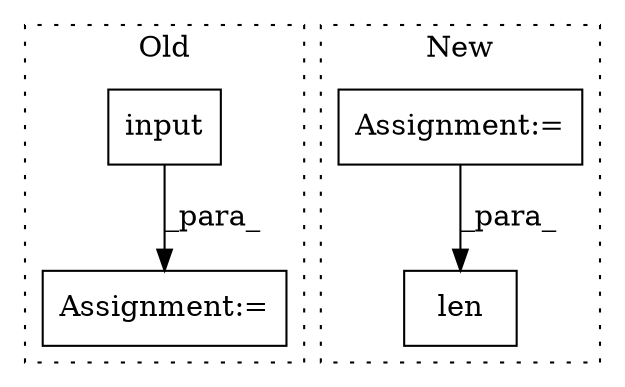 digraph G {
subgraph cluster0 {
1 [label="input" a="32" s="994" l="7" shape="box"];
3 [label="Assignment:=" a="7" s="1217,1290" l="57,2" shape="box"];
label = "Old";
style="dotted";
}
subgraph cluster1 {
2 [label="len" a="32" s="1552,1564" l="4,1" shape="box"];
4 [label="Assignment:=" a="7" s="1174" l="1" shape="box"];
label = "New";
style="dotted";
}
1 -> 3 [label="_para_"];
4 -> 2 [label="_para_"];
}